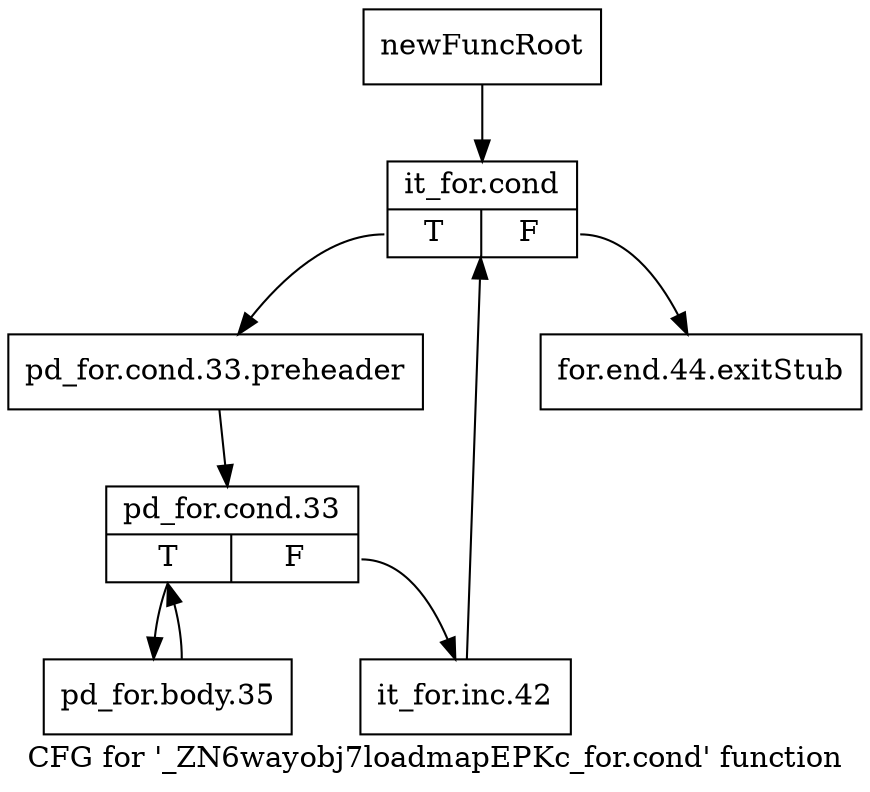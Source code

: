 digraph "CFG for '_ZN6wayobj7loadmapEPKc_for.cond' function" {
	label="CFG for '_ZN6wayobj7loadmapEPKc_for.cond' function";

	Node0x24827c0 [shape=record,label="{newFuncRoot}"];
	Node0x24827c0 -> Node0x2482860;
	Node0x2482810 [shape=record,label="{for.end.44.exitStub}"];
	Node0x2482860 [shape=record,label="{it_for.cond|{<s0>T|<s1>F}}"];
	Node0x2482860:s0 -> Node0x24828b0;
	Node0x2482860:s1 -> Node0x2482810;
	Node0x24828b0 [shape=record,label="{pd_for.cond.33.preheader}"];
	Node0x24828b0 -> Node0x2482900;
	Node0x2482900 [shape=record,label="{pd_for.cond.33|{<s0>T|<s1>F}}"];
	Node0x2482900:s0 -> Node0x24829a0;
	Node0x2482900:s1 -> Node0x2482950;
	Node0x2482950 [shape=record,label="{it_for.inc.42}"];
	Node0x2482950 -> Node0x2482860;
	Node0x24829a0 [shape=record,label="{pd_for.body.35}"];
	Node0x24829a0 -> Node0x2482900;
}
